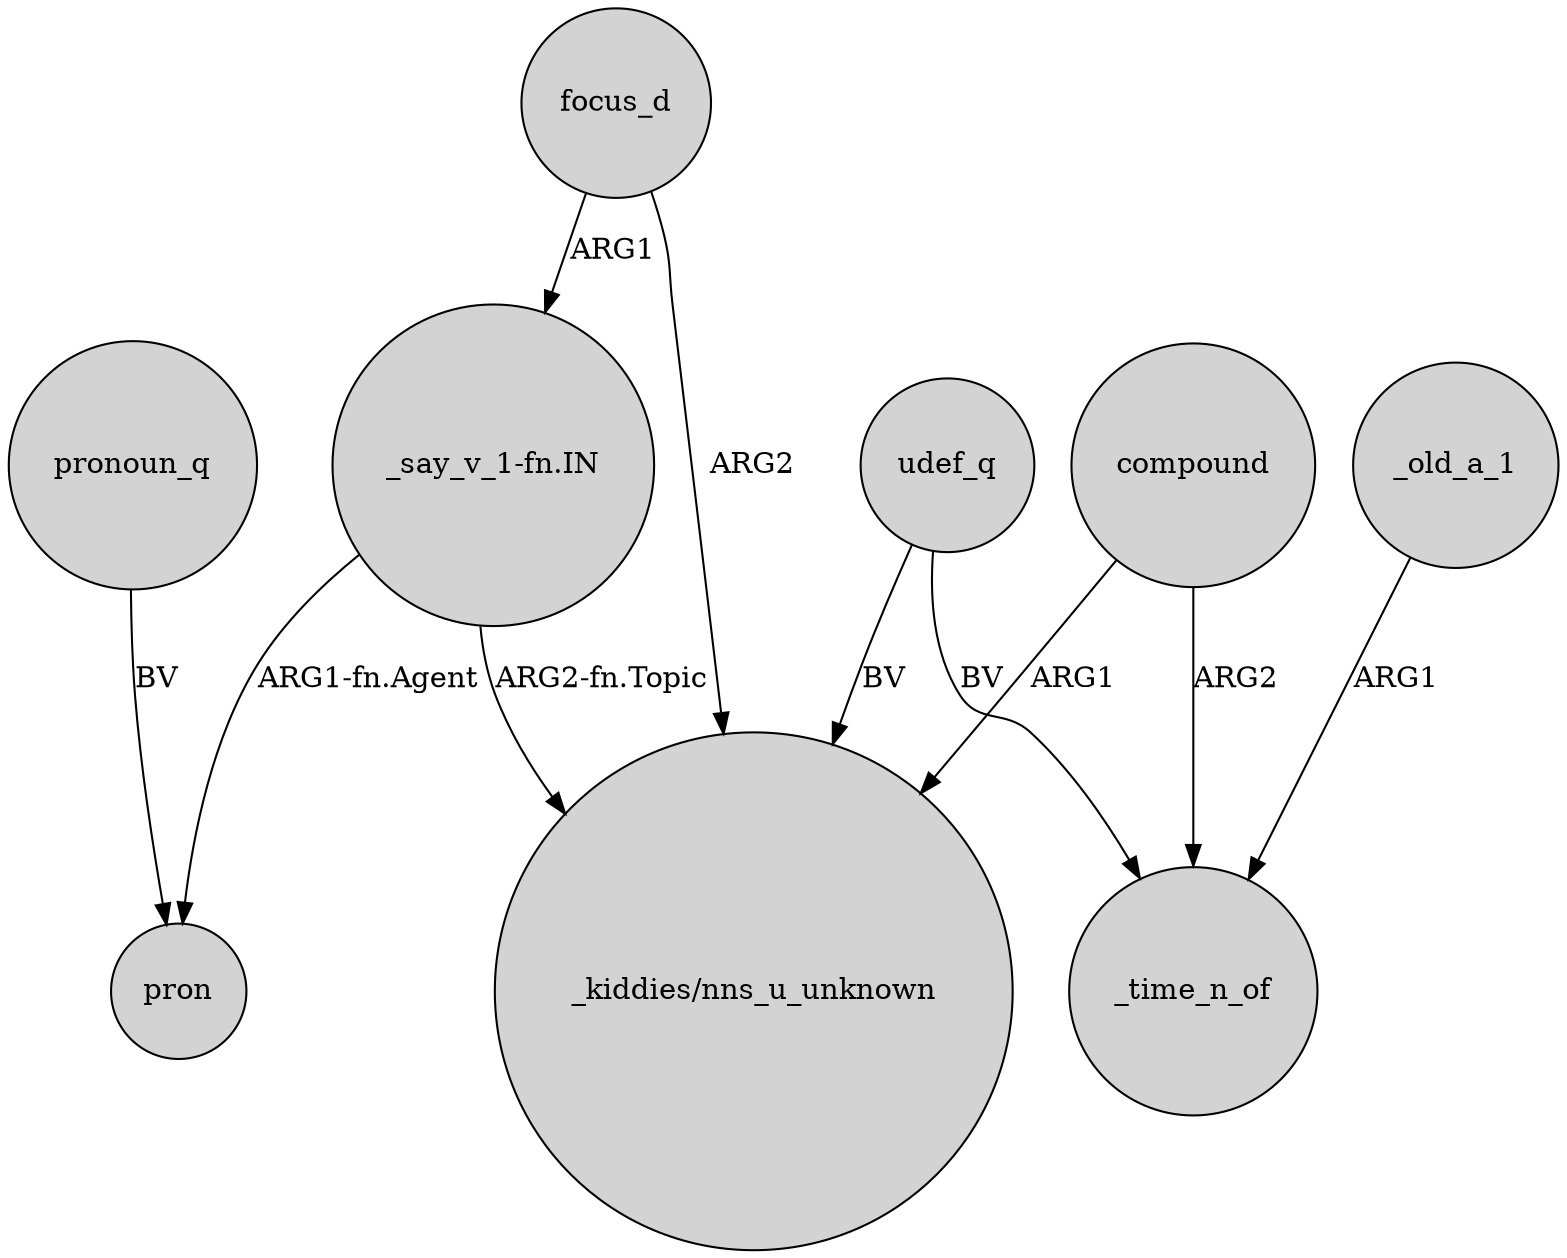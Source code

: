 digraph {
	node [shape=circle style=filled]
	"_say_v_1-fn.IN" -> pron [label="ARG1-fn.Agent"]
	focus_d -> "_say_v_1-fn.IN" [label=ARG1]
	pronoun_q -> pron [label=BV]
	udef_q -> _time_n_of [label=BV]
	_old_a_1 -> _time_n_of [label=ARG1]
	compound -> _time_n_of [label=ARG2]
	"_say_v_1-fn.IN" -> "_kiddies/nns_u_unknown" [label="ARG2-fn.Topic"]
	compound -> "_kiddies/nns_u_unknown" [label=ARG1]
	focus_d -> "_kiddies/nns_u_unknown" [label=ARG2]
	udef_q -> "_kiddies/nns_u_unknown" [label=BV]
}
